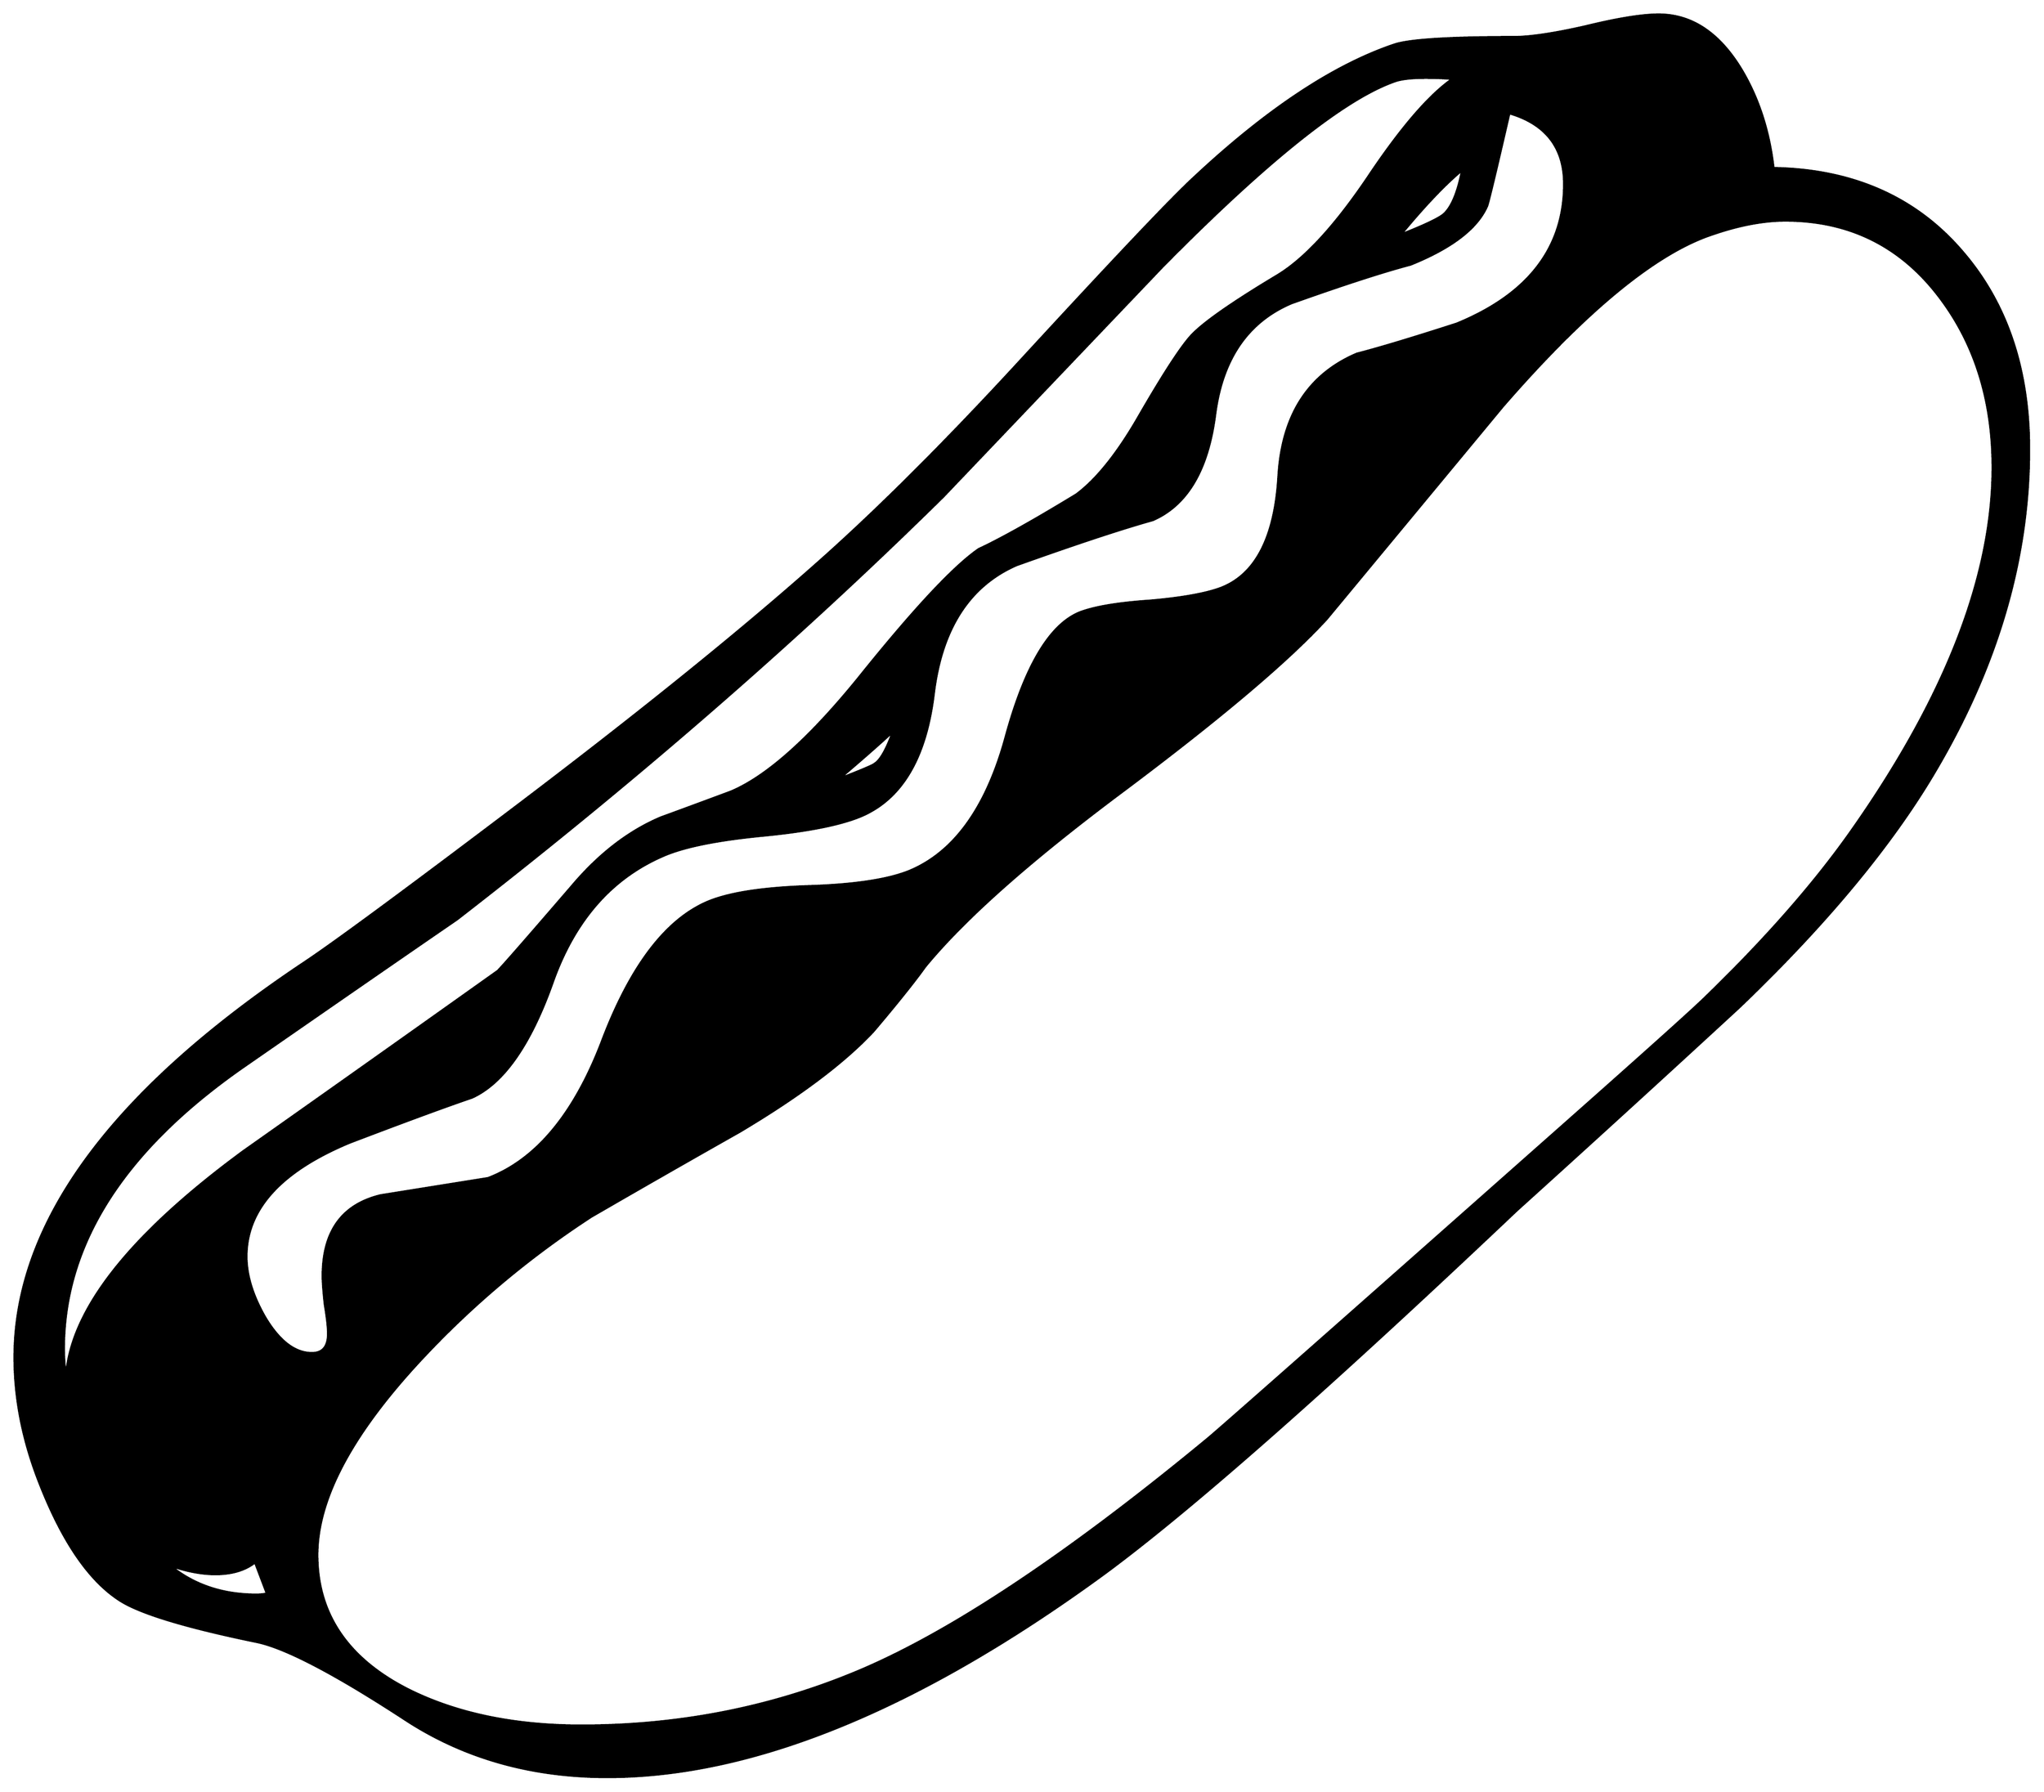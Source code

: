 


\begin{tikzpicture}[y=0.80pt, x=0.80pt, yscale=-1.0, xscale=1.0, inner sep=0pt, outer sep=0pt]
\begin{scope}[shift={(100.0,1675.0)},nonzero rule]
  \path[draw=.,fill=.,line width=1.600pt] (1962.0,-967.0) ..
    controls (1962.0,-863.667) and (1931.667,-761.667) ..
    (1871.0,-661.0) .. controls (1830.333,-593.667) and
    (1770.667,-522.333) .. (1692.0,-447.0) .. controls
    (1623.333,-383.667) and (1554.333,-320.667) .. (1485.0,-258.0) ..
    controls (1307.667,-90.0) and (1179.0,23.333) .. (1099.0,82.0)
    .. controls (927.0,207.333) and (773.333,270.0) .. (638.0,270.0)
    .. controls (566.667,270.0) and (503.667,252.0) .. (449.0,216.0)
    .. controls (383.667,173.333) and (337.667,149.333) .. (311.0,144.0)
    .. controls (246.333,130.667) and (204.333,118.0) .. (185.0,106.0)
    .. controls (156.333,88.0) and (131.333,52.0) .. (110.0,-2.0) ..
    controls (94.0,-42.0) and (86.0,-81.667) .. (86.0,-121.0) ..
    controls (86.0,-246.333) and (176.0,-369.0) .. (356.0,-489.0)
    .. controls (384.0,-507.667) and (448.667,-555.333) ..
    (550.0,-632.0) .. controls (668.0,-721.333) and (763.667,-798.667)
    .. (837.0,-864.0) .. controls (892.333,-913.333) and
    (954.333,-975.333) .. (1023.0,-1050.0) .. controls
    (1107.667,-1142.0) and (1160.667,-1198.0) .. (1182.0,-1218.0) ..
    controls (1250.667,-1282.667) and (1313.667,-1324.667) ..
    (1371.0,-1344.0) .. controls (1385.0,-1348.667) and
    (1422.0,-1351.0) .. (1482.0,-1351.0) .. controls
    (1497.333,-1351.0) and (1519.667,-1354.333) .. (1549.0,-1361.0) ..
    controls (1579.0,-1368.333) and (1601.667,-1372.0) ..
    (1617.0,-1372.0) .. controls (1647.667,-1372.0) and
    (1673.333,-1355.0) .. (1694.0,-1321.0) .. controls
    (1710.0,-1294.333) and (1720.0,-1263.667) .. (1724.0,-1229.0) ..
    controls (1798.0,-1227.667) and (1856.667,-1201.667) ..
    (1900.0,-1151.0) .. controls (1941.333,-1103.0) and
    (1962.0,-1041.667) .. (1962.0,-967.0) -- cycle(1434.0,-1227.0)
    .. controls (1418.0,-1213.667) and (1399.0,-1193.667) ..
    (1377.0,-1167.0) .. controls (1399.0,-1175.667) and
    (1412.333,-1182.0) .. (1417.0,-1186.0) .. controls
    (1424.333,-1192.667) and (1430.0,-1206.333) .. (1434.0,-1227.0) --
    cycle(1928.0,-950.0) .. controls (1928.0,-1012.0) and
    (1911.667,-1064.667) .. (1879.0,-1108.0) .. controls
    (1843.0,-1156.0) and (1795.0,-1180.0) .. (1735.0,-1180.0) ..
    controls (1713.0,-1180.0) and (1688.333,-1175.0) ..
    (1661.0,-1165.0) .. controls (1609.667,-1145.667) and
    (1546.667,-1093.0) .. (1472.0,-1007.0) .. controls
    (1417.333,-941.0) and (1362.667,-875.0) .. (1308.0,-809.0) ..
    controls (1272.667,-770.333) and (1209.667,-717.0) ..
    (1119.0,-649.0) .. controls (1032.333,-584.333) and
    (970.667,-529.667) .. (934.0,-485.0) .. controls (924.0,-471.0)
    and (908.0,-451.0) .. (886.0,-425.0) .. controls
    (858.667,-395.667) and (817.0,-364.333) .. (761.0,-331.0) ..
    controls (715.0,-305.0) and (669.0,-278.667) .. (623.0,-252.0)
    .. controls (563.667,-213.333) and (510.0,-168.0) ..
    (462.0,-116.0) .. controls (399.333,-48.0) and (368.0,11.667) ..
    (368.0,63.0) .. controls (368.0,118.333) and (396.667,160.333) ..
    (454.0,189.0) .. controls (498.667,211.0) and (552.0,222.0) ..
    (614.0,222.0) .. controls (702.667,222.0) and (786.333,206.0) ..
    (865.0,174.0) .. controls (952.333,138.667) and (1063.333,65.333) ..
    (1198.0,-46.0) .. controls (1216.0,-61.333) and
    (1318.333,-151.667) .. (1505.0,-317.0) .. controls
    (1591.667,-393.667) and (1642.667,-439.333) .. (1658.0,-454.0) ..
    controls (1714.0,-508.0) and (1759.333,-559.333) ..
    (1794.0,-608.0) .. controls (1883.333,-734.0) and
    (1928.0,-848.0) .. (1928.0,-950.0) -- cycle(1529.0,-1214.0)
    .. controls (1529.0,-1248.0) and (1512.0,-1270.0) ..
    (1478.0,-1280.0) .. controls (1464.667,-1222.0) and
    (1457.667,-1193.0) .. (1457.0,-1193.0) .. controls
    (1447.667,-1172.333) and (1424.0,-1154.333) .. (1386.0,-1139.0) ..
    controls (1360.667,-1132.333) and (1323.667,-1120.333) ..
    (1275.0,-1103.0) .. controls (1234.333,-1085.667) and
    (1210.667,-1051.0) .. (1204.0,-999.0) .. controls
    (1197.333,-947.667) and (1178.0,-915.0) .. (1146.0,-901.0) ..
    controls (1117.333,-893.0) and (1075.0,-879.0) ..
    (1019.0,-859.0) .. controls (975.0,-839.667) and
    (949.333,-799.667) .. (942.0,-739.0) .. controls (934.667,-679.0)
    and (912.0,-641.0) .. (874.0,-625.0) .. controls
    (854.667,-617.0) and (824.333,-611.0) .. (783.0,-607.0) ..
    controls (741.667,-603.0) and (711.333,-597.0) .. (692.0,-589.0)
    .. controls (642.667,-568.333) and (607.667,-528.667) ..
    (587.0,-470.0) .. controls (566.333,-412.0) and (541.333,-376.333)
    .. (512.0,-363.0) .. controls (486.667,-354.333) and
    (448.667,-340.333) .. (398.0,-321.0) .. controls (334.0,-294.333)
    and (302.0,-259.0) .. (302.0,-215.0) .. controls
    (302.0,-197.667) and (307.667,-179.0) .. (319.0,-159.0) ..
    controls (332.333,-136.333) and (347.0,-125.0) .. (363.0,-125.0)
    .. controls (373.0,-125.0) and (378.0,-131.0) ..
    (378.0,-143.0) .. controls (378.0,-149.0) and (377.0,-158.0)
    .. (375.0,-170.0) .. controls (373.667,-182.0) and
    (373.0,-191.0) .. (373.0,-197.0) .. controls (373.0,-238.333)
    and (391.0,-263.333) .. (427.0,-272.0) .. controls
    (460.333,-277.333) and (493.667,-282.667) .. (527.0,-288.0) ..
    controls (572.333,-305.333) and (608.0,-348.667) .. (634.0,-418.0)
    .. controls (660.667,-487.333) and (693.667,-530.0) ..
    (733.0,-546.0) .. controls (753.0,-554.0) and (784.0,-558.667)
    .. (826.0,-560.0) .. controls (868.0,-561.333) and
    (899.0,-566.0) .. (919.0,-574.0) .. controls (961.0,-591.333)
    and (991.0,-633.0) .. (1009.0,-699.0) .. controls
    (1027.0,-765.0) and (1050.0,-803.667) .. (1078.0,-815.0) ..
    controls (1092.0,-820.333) and (1114.0,-824.0) ..
    (1144.0,-826.0) .. controls (1174.0,-828.667) and
    (1196.0,-832.667) .. (1210.0,-838.0) .. controls
    (1242.0,-850.667) and (1259.667,-885.333) .. (1263.0,-942.0) ..
    controls (1266.333,-998.667) and (1290.667,-1036.667) ..
    (1336.0,-1056.0) .. controls (1356.667,-1061.333) and
    (1387.667,-1070.667) .. (1429.0,-1084.0) .. controls
    (1495.667,-1111.333) and (1529.0,-1154.667) .. (1529.0,-1214.0) --
    cycle(904.0,-704.0) .. controls (893.333,-694.0) and
    (876.667,-679.333) .. (854.0,-660.0) .. controls (874.667,-668.0)
    and (885.667,-672.667) .. (887.0,-674.0) .. controls
    (892.333,-677.333) and (898.0,-687.333) .. (904.0,-704.0) --
    cycle(1425.0,-1312.0) .. controls (1417.667,-1312.667) and
    (1409.333,-1313.0) .. (1400.0,-1313.0) .. controls
    (1387.333,-1313.0) and (1378.0,-1312.0) .. (1372.0,-1310.0) ..
    controls (1325.333,-1294.0) and (1253.0,-1236.333) ..
    (1155.0,-1137.0) .. controls (1087.0,-1065.667) and
    (1019.0,-994.333) .. (951.0,-923.0) .. controls (815.0,-789.0)
    and (664.0,-657.667) .. (498.0,-529.0) .. controls
    (453.333,-498.333) and (386.333,-452.0) .. (297.0,-390.0) ..
    controls (187.0,-312.667) and (132.0,-225.667) .. (132.0,-129.0)
    .. controls (132.0,-120.333) and (132.667,-111.667) ..
    (134.0,-103.0) .. controls (138.0,-165.0) and (193.0,-235.0)
    .. (299.0,-313.0) .. controls (378.333,-369.0) and
    (457.333,-425.0) .. (536.0,-481.0) .. controls (540.667,-485.667)
    and (563.667,-512.0) .. (605.0,-560.0) .. controls
    (630.333,-590.0) and (658.0,-611.333) .. (688.0,-624.0) ..
    controls (702.667,-629.333) and (724.333,-637.333) .. (753.0,-648.0)
    .. controls (786.333,-662.0) and (826.0,-697.333) ..
    (872.0,-754.0) .. controls (923.333,-818.0) and (960.667,-858.0)
    .. (984.0,-874.0) .. controls (1005.333,-884.0) and
    (1035.667,-901.0) .. (1075.0,-925.0) .. controls
    (1093.667,-939.0) and (1112.667,-962.667) .. (1132.0,-996.0) ..
    controls (1154.667,-1035.333) and (1171.0,-1060.667) ..
    (1181.0,-1072.0) .. controls (1191.667,-1084.0) and
    (1218.667,-1103.0) .. (1262.0,-1129.0) .. controls
    (1287.333,-1144.333) and (1315.333,-1174.667) .. (1346.0,-1220.0) ..
    controls (1376.667,-1266.0) and (1403.0,-1296.667) ..
    (1425.0,-1312.0) -- cycle(321.0,99.0) -- (310.0,70.0) ..
    controls (300.667,77.333) and (288.333,81.0) .. (273.0,81.0) ..
    controls (260.333,81.0) and (246.333,78.333) .. (231.0,73.0) ..
    controls (253.0,91.0) and (279.667,100.0) .. (311.0,100.0) ..
    controls (315.0,100.0) and (318.333,99.667) .. (321.0,99.0) --
    cycle;
\end{scope}

\end{tikzpicture}

